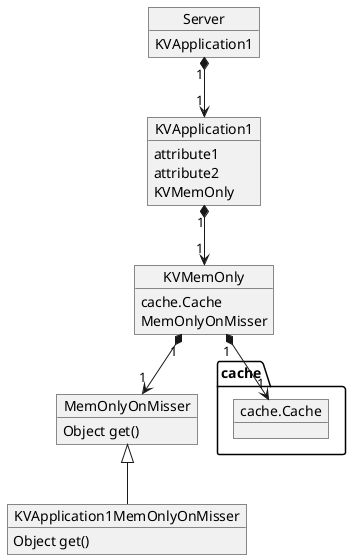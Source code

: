 @startuml
Object Server {
	KVApplication1
}

Object KVApplication1 {
	attribute1
	attribute2
	KVMemOnly
}

Object KVMemOnly {
	cache.Cache
	MemOnlyOnMisser
}

Object cache.Cache {

}

Object MemOnlyOnMisser {
	Object get()
}

Object KVApplication1MemOnlyOnMisser {
	Object get()
}

Server "1" *--> "1" KVApplication1
KVApplication1 "1" *--> "1" KVMemOnly
KVMemOnly "1" *--> "1" MemOnlyOnMisser
KVMemOnly "1" *--> "1" cache.Cache
MemOnlyOnMisser <|-- KVApplication1MemOnlyOnMisser
@enduml